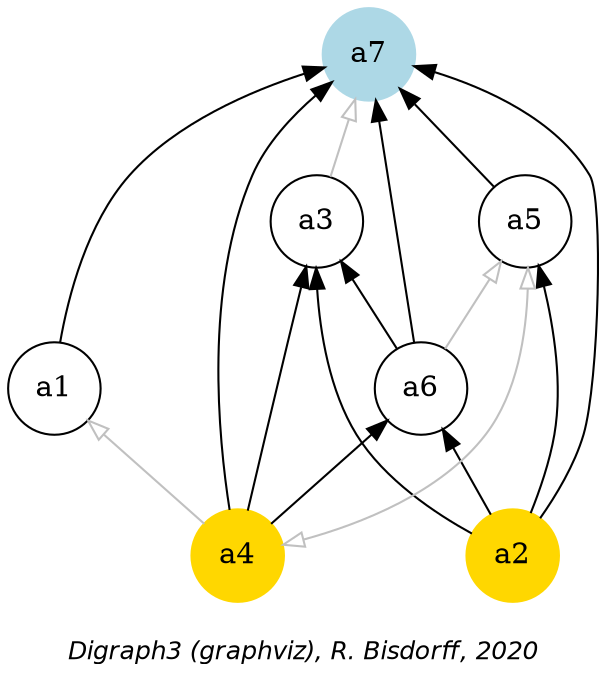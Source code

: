 digraph G {
graph [ fontname = "Helvetica-Oblique",
 fontsize = 12,
 label = "\nDigraph3 (graphviz), R. Bisdorff, 2020", size="7,7"];
n1 [shape = "circle", label = "a1"];
n2 [shape = "circle", label = "a2", style = "filled", color = gold];
n3 [shape = "circle", label = "a3"];
n4 [shape = "circle", label = "a4", style = "filled", color = gold];
n5 [shape = "circle", label = "a5"];
n6 [shape = "circle", label = "a6"];
n7 [shape = "circle", label = "a7", style = "filled", color = lightblue];
n1-> n4 [dir=back, color=grey, arrowtail=empty] ;
n1-> n7 [dir=forward, color=black] ;
n2-> n3 [dir=forward, color=black] ;
n2-> n5 [dir=forward, color=black] ;
n2-> n6 [dir=forward, color=black] ;
n2-> n7 [dir=forward, color=black] ;
n3-> n4 [dir=back, color=black] ;
n3-> n6 [dir=back, color=black] ;
n3-> n7 [dir=forward, color=grey, arrowhead=empty] ;
n4-> n5 [dir=both, color=grey, arrowhead=empty, arrowtail=empty] ;
n4-> n6 [dir=forward, color=black] ;
n4-> n7 [dir=forward, color=black] ;
n5-> n6 [dir=back, color=grey, arrowtail=empty] ;
n5-> n7 [dir=forward, color=black] ;
n6-> n7 [dir=forward, color=black] ;
{rank=max; n2 n4 }
{rank=min; n7 }
}
